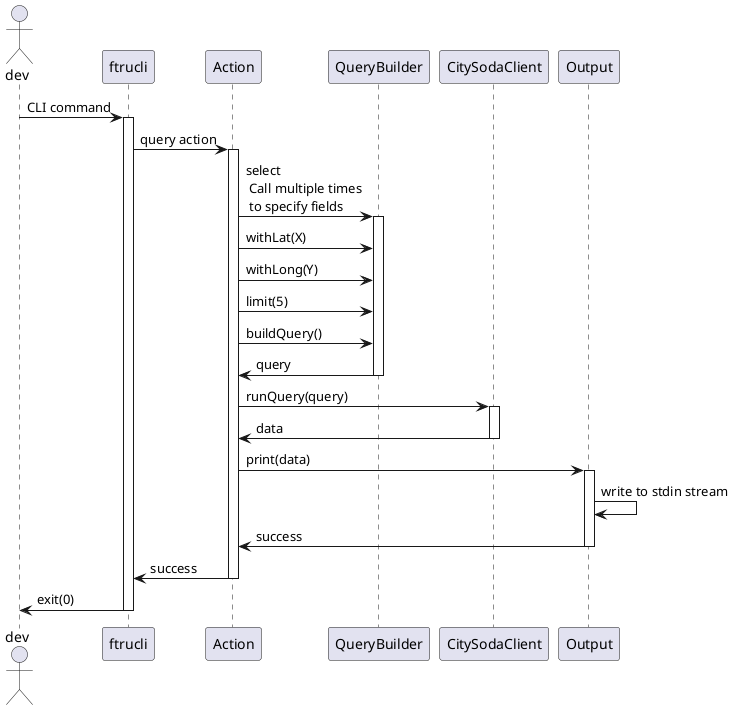 @startuml

actor dev
participant ftrucli
participant Action
participant QueryBuilder
participant CitySodaClient
participant Output

dev->ftrucli: CLI command
activate ftrucli

ftrucli->Action: query action
activate Action

Action->QueryBuilder: select\n Call multiple times\n to specify fields
activate QueryBuilder
Action->QueryBuilder: withLat(X)
Action->QueryBuilder: withLong(Y)
Action->QueryBuilder: limit(5)
Action->QueryBuilder: buildQuery()
QueryBuilder->Action: query
deactivate QueryBuilder

Action->CitySodaClient: runQuery(query)
activate CitySodaClient
CitySodaClient->Action: data
deactivate CitySodaClient

Action->Output: print(data)
activate Output
Output->Output: write to stdin stream
Output->Action: success
deactivate Output

Action->ftrucli: success
deactivate Action

ftrucli->dev: exit(0)
deactivate ftrucli

@enduml